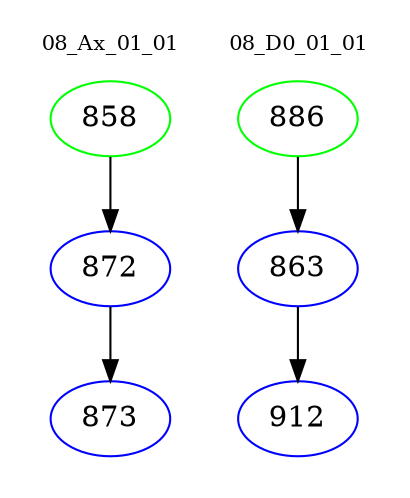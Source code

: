 digraph{
subgraph cluster_0 {
color = white
label = "08_Ax_01_01";
fontsize=10;
T0_858 [label="858", color="green"]
T0_858 -> T0_872 [color="black"]
T0_872 [label="872", color="blue"]
T0_872 -> T0_873 [color="black"]
T0_873 [label="873", color="blue"]
}
subgraph cluster_1 {
color = white
label = "08_D0_01_01";
fontsize=10;
T1_886 [label="886", color="green"]
T1_886 -> T1_863 [color="black"]
T1_863 [label="863", color="blue"]
T1_863 -> T1_912 [color="black"]
T1_912 [label="912", color="blue"]
}
}

